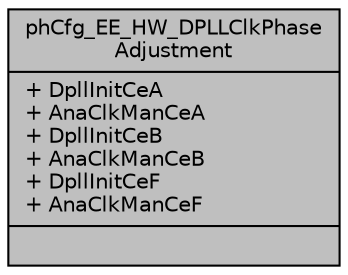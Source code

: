 digraph "phCfg_EE_HW_DPLLClkPhaseAdjustment"
{
  edge [fontname="Helvetica",fontsize="10",labelfontname="Helvetica",labelfontsize="10"];
  node [fontname="Helvetica",fontsize="10",shape=record];
  Node0 [label="{phCfg_EE_HW_DPLLClkPhase\lAdjustment\n|+ DpllInitCeA\l+ AnaClkManCeA\l+ DpllInitCeB\l+ AnaClkManCeB\l+ DpllInitCeF\l+ AnaClkManCeF\l|}",height=0.2,width=0.4,color="black", fillcolor="grey75", style="filled", fontcolor="black"];
}
